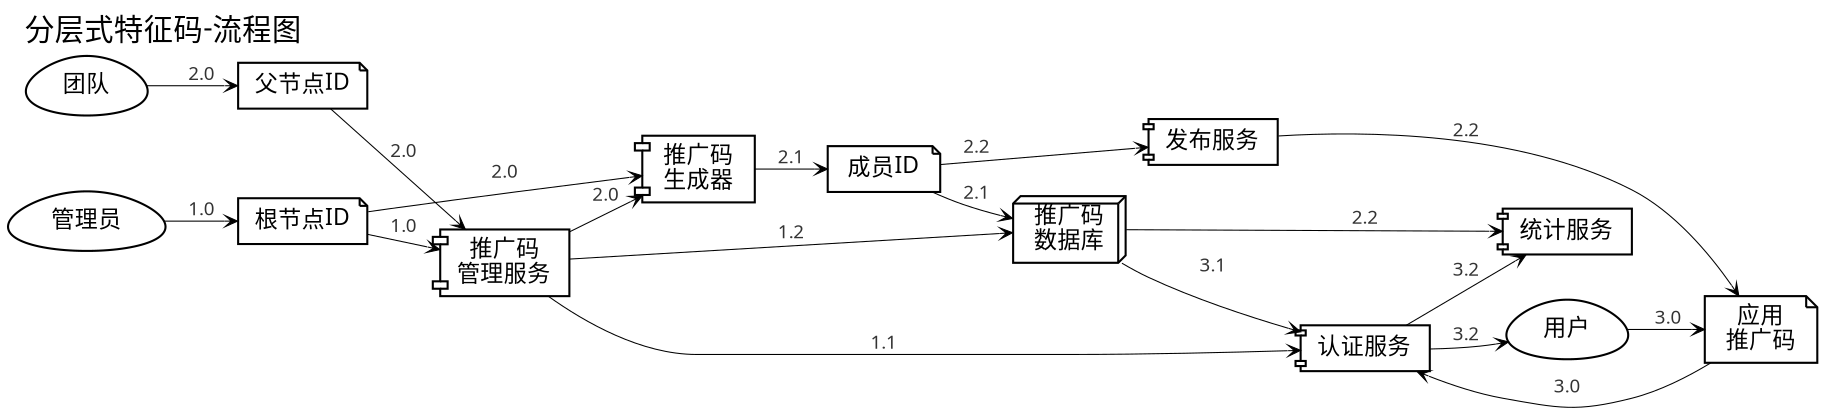     /*生成命令:
$ fdp -Tpng lb-uuid-levels.dot -o lb-uuid-levels.png
 -Tcmapx -o lb-crx-roles.map
    全局设定
    plaintext
{{{#!GraphViz dot
    */

digraph G4LBuuidLevels {
    /*全局设定*/
    graph [label="分层式特征码-流程图"
        ,fontsize=14.0
        ,fontname="WenQuanYi Micro Hei"
        ,labeljust="l",labelloc="t",center=1
        ,ranksep=0.3,center=1,ratio=compress
        ,rankdir=LR
        ];

    node[fontsize=11.0,height=0.3
        ,fontname="WenQuanYi Micro Hei"
        ,shape=component 
        ];

    edge [fontsize=9.0,fontcolor="#333333"
        ,fontname="WenQuanYi Micro Hei"
        ,arrowsize=0.6,arrowhead=vee,arrowtail=none
        ,style="setlinewidth(0.5)"
        ];
/*
    src [label="源码",shape=ellipse,style="filled,dashed,setlinewidth(5)"
        ,color="#333333",fillcolor=dimgray
        ,URL="http://code.google.com/p/zoomquiet/source/browse/dot/obp/csdndr1-km.dot?repo=tangle"];
    /*图元声明
    start       [label="流程开始/结束",shape=point];
    end         [label="",shape=doublecircle,fillcolor=red];

    box         [label="实体/对象",shape=box];
    ellipse     [label="行动/节点",shape=ellipse];
    egg         [label="用户/人物",shape=egg];
    plaintext   [label="状态/属性",shape=plaintext,fillcolor=whitesmoke];
    diamond     [label="判别",shape=diamond];
    note        [label="注释",shape=note];
    tab         [label="目录/模块",shape=tab];
    db          [label="数据库",shape=box3d];
    component   [label="主机/组件",shape=component];
  ,style="rounded,dotted"];
*/

    ADMIN [label="管理员",shape=egg];
    TEAM [label="团队",shape=egg];
    USER [label="用户",shape=egg];

    codeSrv [label="推广码\n管理服务",shape=component];
        codeDB [label="推广码\n数据库",shape=box3d];
        srvPUB [label="发布服务",shape=component];
        srvAC [label="认证服务",shape=component];
        srvLOG [label="统计服务",shape=component];

    GEN [label="推广码\n生成器",shape=component];
        rootID [label="根节点ID",shape=note];
        parentID [label="父节点ID",shape=note];
        selfID [label="成员ID",shape=note];
        urlID [label="应用\n推广码",shape=note];

    /*图例关系
    browser->srvAC->browser [label="1.0"];
    */
    ADMIN->rootID->codeSrv [label="1.0"];
    codeSrv->srvAC [label="1.1"];
    codeSrv->codeDB [label="1.2"];

    TEAM->parentID->codeSrv [label="2.0"];
        {codeSrv rootID}->GEN    [label="2.0"];
        GEN->selfID->codeDB [label="2.1"];
        selfID->srvPUB->urlID [label="2.2"];
        codeDB->srvLOG [label="2.2"];

    USER->urlID->srvAC [label="3.0"];
    codeDB->srvAC [label="3.1"];
    srvAC->{srvLOG USER} [label="3.2"];
/*


    ADMIN->selfID->USER [label="3.0"];
        USER->srvLOG [label="3.1"];
    { rank=same; AC    srvAC; }
    { rank=same; COMM    commander; }
    { rank=same; DONE   uriStore; }

    AC[label="认证准备",shape=plaintext];
    COMM[label="推荐阶段",shape=plaintext];
    DONE[label="完成阶段",shape=plaintext];
    AC->COMM->DONE;
*/

    edge [style=invis];

}


